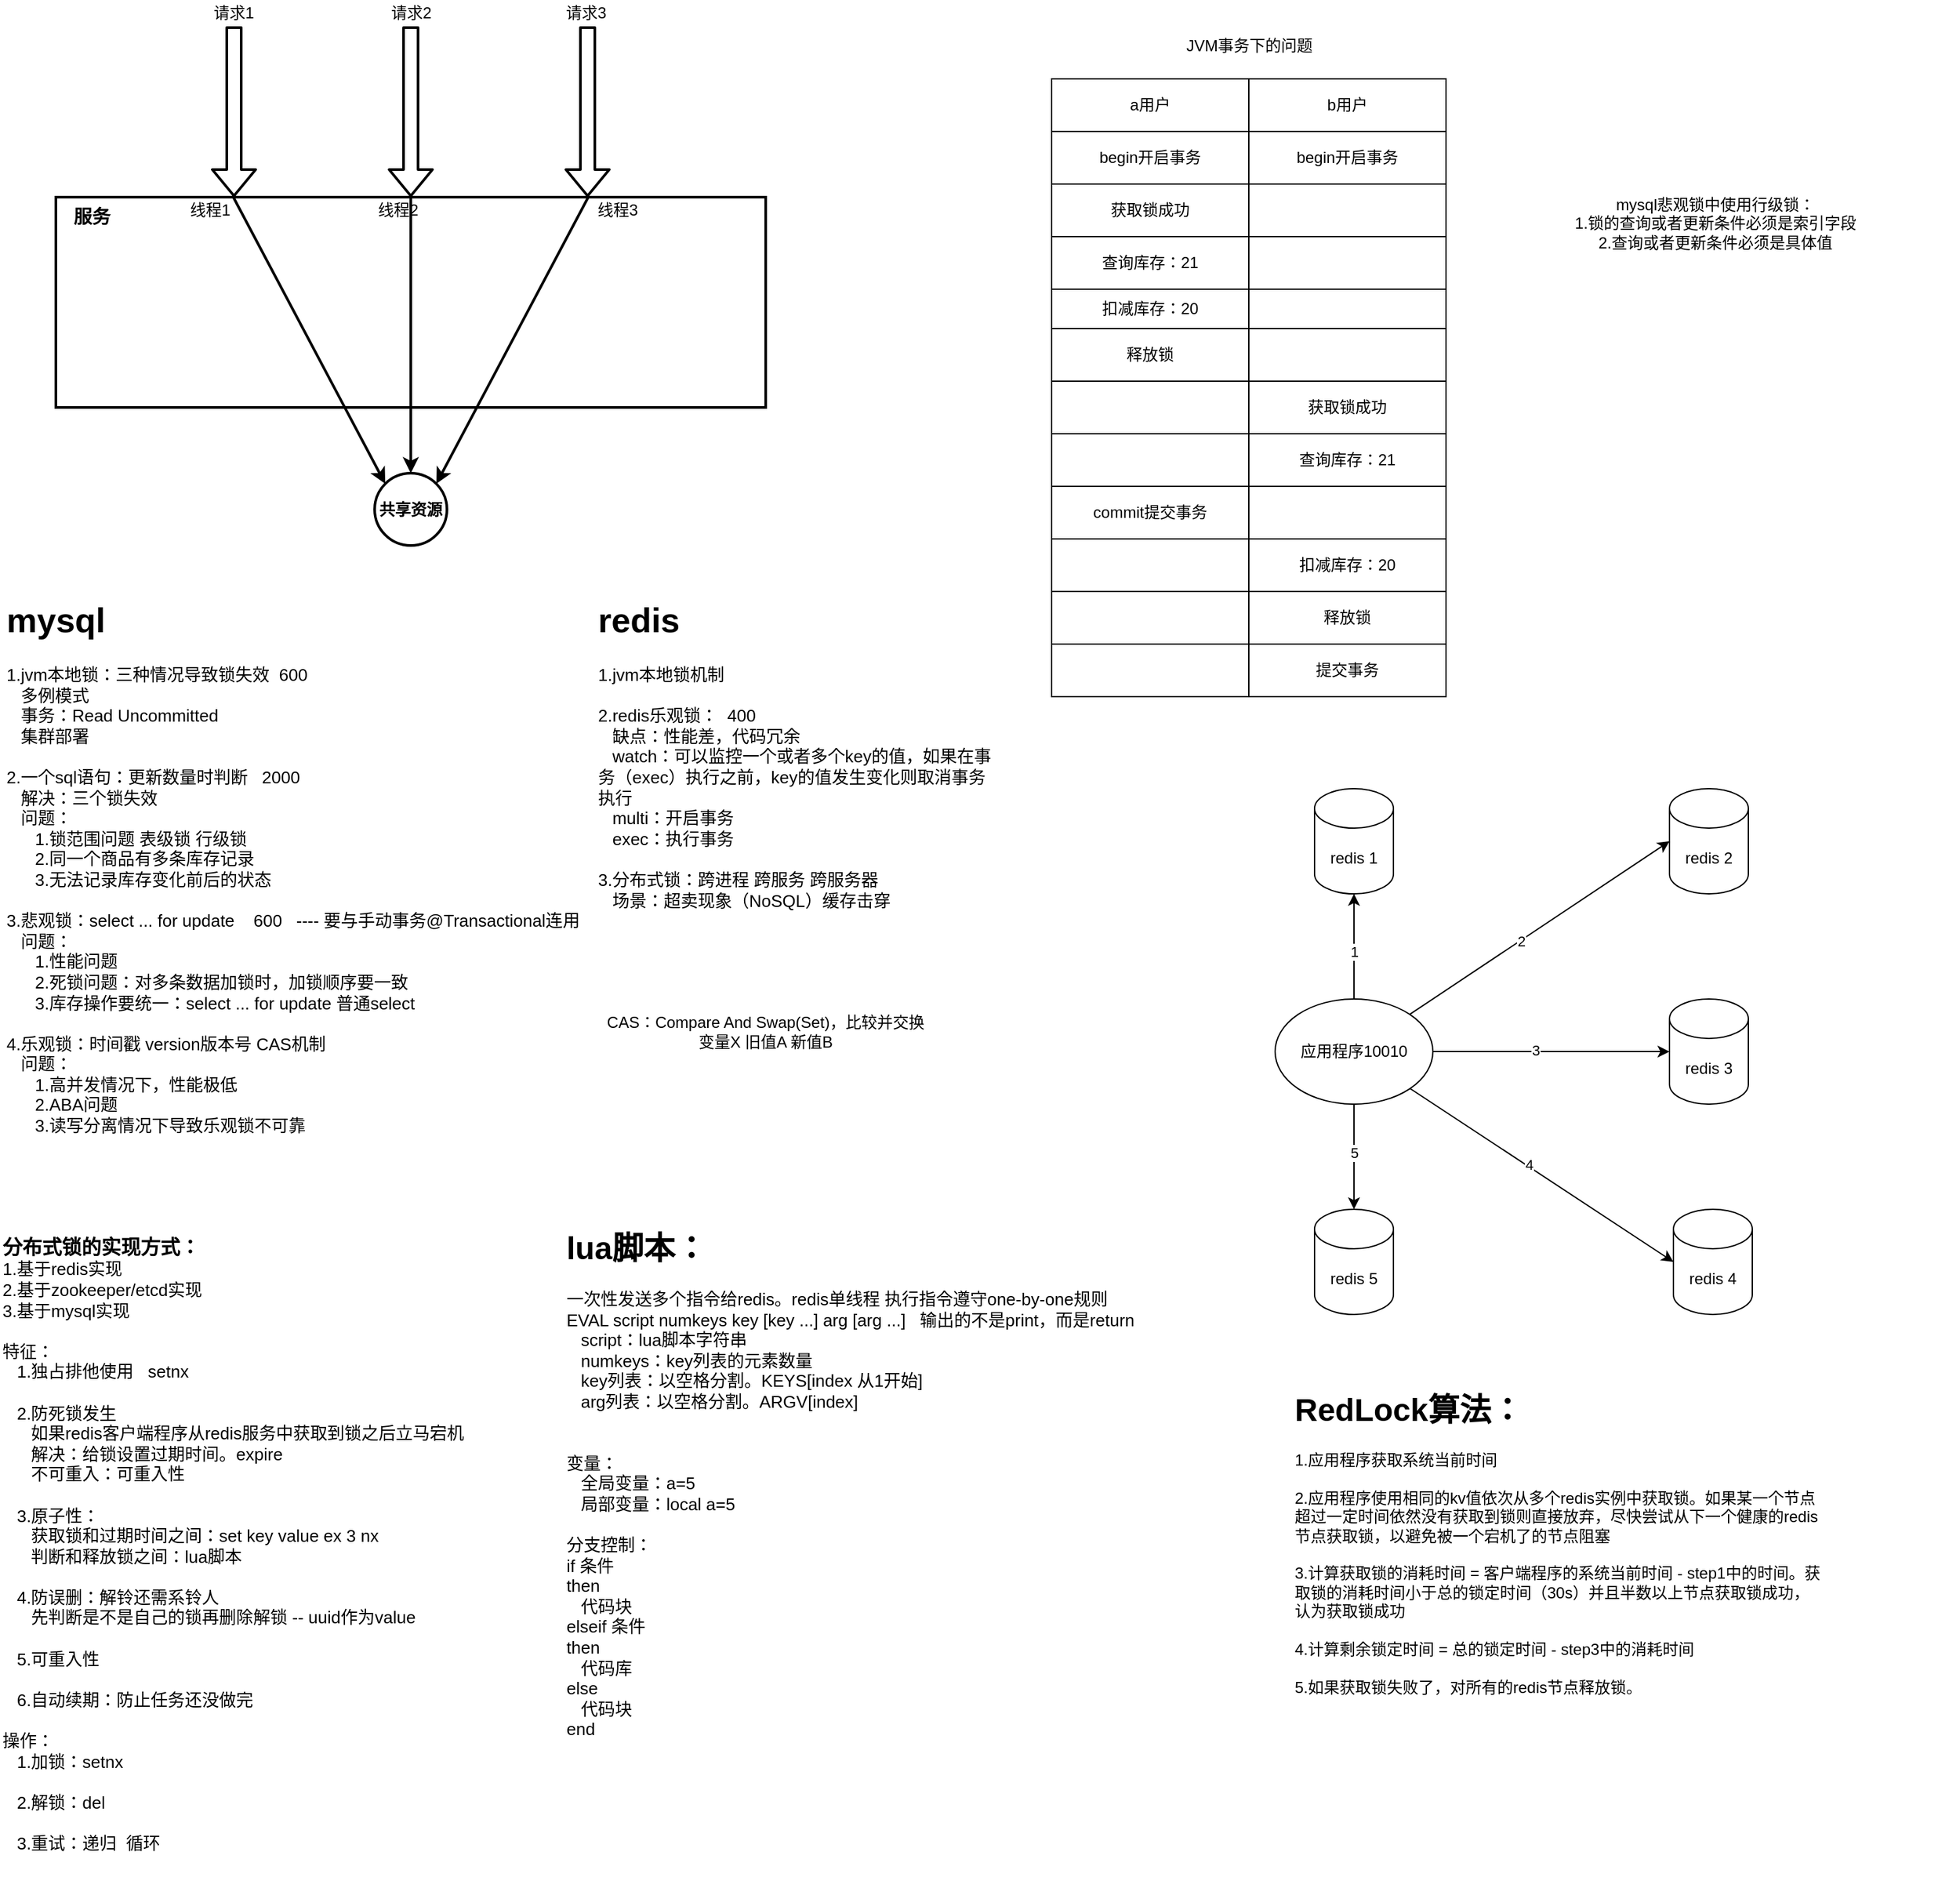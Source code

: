<mxfile version="22.1.11" type="github">
  <diagram id="WPpumHVSBpf7b6g2aD5Y" name="第 1 页">
    <mxGraphModel dx="1354" dy="658" grid="1" gridSize="10" guides="1" tooltips="1" connect="1" arrows="1" fold="1" page="1" pageScale="1" pageWidth="827" pageHeight="1169" math="0" shadow="0">
      <root>
        <mxCell id="0" />
        <mxCell id="1" parent="0" />
        <mxCell id="W4a2vQKBGaly0v2Z84Ry-1" value="" style="rounded=0;whiteSpace=wrap;html=1;strokeWidth=2;" parent="1" vertex="1">
          <mxGeometry x="122.5" y="180" width="540" height="160" as="geometry" />
        </mxCell>
        <mxCell id="W4a2vQKBGaly0v2Z84Ry-2" value="&lt;b&gt;共享资源&lt;/b&gt;" style="ellipse;whiteSpace=wrap;html=1;aspect=fixed;strokeWidth=2;" parent="1" vertex="1">
          <mxGeometry x="365" y="390" width="55" height="55" as="geometry" />
        </mxCell>
        <mxCell id="W4a2vQKBGaly0v2Z84Ry-6" value="" style="endArrow=classic;html=1;entryX=0;entryY=0;entryDx=0;entryDy=0;strokeWidth=2;exitX=0.25;exitY=0;exitDx=0;exitDy=0;" parent="1" source="W4a2vQKBGaly0v2Z84Ry-1" target="W4a2vQKBGaly0v2Z84Ry-2" edge="1">
          <mxGeometry width="50" height="50" relative="1" as="geometry">
            <mxPoint x="240" y="60" as="sourcePoint" />
            <mxPoint x="440" y="300" as="targetPoint" />
            <Array as="points" />
          </mxGeometry>
        </mxCell>
        <mxCell id="W4a2vQKBGaly0v2Z84Ry-7" value="" style="endArrow=classic;html=1;strokeWidth=2;exitX=0.5;exitY=0;exitDx=0;exitDy=0;" parent="1" target="W4a2vQKBGaly0v2Z84Ry-2" edge="1">
          <mxGeometry width="50" height="50" relative="1" as="geometry">
            <mxPoint x="392.5" y="180" as="sourcePoint" />
            <mxPoint x="392.5" y="285" as="targetPoint" />
          </mxGeometry>
        </mxCell>
        <mxCell id="W4a2vQKBGaly0v2Z84Ry-8" value="" style="endArrow=classic;html=1;entryX=1;entryY=0;entryDx=0;entryDy=0;strokeWidth=2;exitX=0.75;exitY=0;exitDx=0;exitDy=0;" parent="1" source="W4a2vQKBGaly0v2Z84Ry-1" target="W4a2vQKBGaly0v2Z84Ry-2" edge="1">
          <mxGeometry width="50" height="50" relative="1" as="geometry">
            <mxPoint x="540" y="60" as="sourcePoint" />
            <mxPoint x="410" y="260" as="targetPoint" />
          </mxGeometry>
        </mxCell>
        <mxCell id="W4a2vQKBGaly0v2Z84Ry-33" value="线程1" style="text;html=1;strokeColor=none;fillColor=none;align=center;verticalAlign=middle;whiteSpace=wrap;rounded=0;" parent="1" vertex="1">
          <mxGeometry x="220" y="180" width="40" height="20" as="geometry" />
        </mxCell>
        <mxCell id="W4a2vQKBGaly0v2Z84Ry-34" value="线程3" style="text;html=1;strokeColor=none;fillColor=none;align=center;verticalAlign=middle;whiteSpace=wrap;rounded=0;" parent="1" vertex="1">
          <mxGeometry x="530" y="180" width="40" height="20" as="geometry" />
        </mxCell>
        <mxCell id="W4a2vQKBGaly0v2Z84Ry-35" value="线程2" style="text;html=1;strokeColor=none;fillColor=none;align=center;verticalAlign=middle;whiteSpace=wrap;rounded=0;" parent="1" vertex="1">
          <mxGeometry x="362.5" y="180" width="40" height="20" as="geometry" />
        </mxCell>
        <mxCell id="W4a2vQKBGaly0v2Z84Ry-50" value="" style="shape=flexArrow;endArrow=classic;html=1;strokeWidth=2;entryX=1;entryY=0;entryDx=0;entryDy=0;" parent="1" edge="1">
          <mxGeometry width="50" height="50" relative="1" as="geometry">
            <mxPoint x="258" y="50" as="sourcePoint" />
            <mxPoint x="258" y="180" as="targetPoint" />
          </mxGeometry>
        </mxCell>
        <mxCell id="W4a2vQKBGaly0v2Z84Ry-51" value="" style="shape=flexArrow;endArrow=classic;html=1;strokeWidth=2;entryX=0.5;entryY=0;entryDx=0;entryDy=0;" parent="1" edge="1">
          <mxGeometry width="50" height="50" relative="1" as="geometry">
            <mxPoint x="392.5" y="50" as="sourcePoint" />
            <mxPoint x="392.5" y="180" as="targetPoint" />
          </mxGeometry>
        </mxCell>
        <mxCell id="W4a2vQKBGaly0v2Z84Ry-52" value="" style="shape=flexArrow;endArrow=classic;html=1;strokeWidth=2;entryX=0.5;entryY=0;entryDx=0;entryDy=0;" parent="1" edge="1">
          <mxGeometry width="50" height="50" relative="1" as="geometry">
            <mxPoint x="527" y="50" as="sourcePoint" />
            <mxPoint x="527" y="180" as="targetPoint" />
          </mxGeometry>
        </mxCell>
        <mxCell id="W4a2vQKBGaly0v2Z84Ry-53" value="请求1" style="text;html=1;strokeColor=none;fillColor=none;align=center;verticalAlign=middle;whiteSpace=wrap;rounded=0;" parent="1" vertex="1">
          <mxGeometry x="238" y="30" width="40" height="20" as="geometry" />
        </mxCell>
        <mxCell id="W4a2vQKBGaly0v2Z84Ry-54" value="请求2" style="text;html=1;strokeColor=none;fillColor=none;align=center;verticalAlign=middle;whiteSpace=wrap;rounded=0;" parent="1" vertex="1">
          <mxGeometry x="372.5" y="30" width="40" height="20" as="geometry" />
        </mxCell>
        <mxCell id="W4a2vQKBGaly0v2Z84Ry-55" value="请求3" style="text;html=1;strokeColor=none;fillColor=none;align=center;verticalAlign=middle;whiteSpace=wrap;rounded=0;" parent="1" vertex="1">
          <mxGeometry x="505.5" y="30" width="40" height="20" as="geometry" />
        </mxCell>
        <mxCell id="W4a2vQKBGaly0v2Z84Ry-58" value="&lt;font style=&quot;font-size: 14px&quot;&gt;&lt;b&gt;服务&lt;/b&gt;&lt;/font&gt;" style="text;html=1;strokeColor=none;fillColor=none;align=center;verticalAlign=middle;whiteSpace=wrap;rounded=0;" parent="1" vertex="1">
          <mxGeometry x="120" y="180" width="60" height="30" as="geometry" />
        </mxCell>
        <mxCell id="TfjjIyQU7C_TwdfaUHE4-138" value="&lt;h1&gt;mysql&lt;/h1&gt;&lt;div&gt;1.jvm本地锁：三种情况导致锁失效&amp;nbsp; 600&lt;/div&gt;&lt;div&gt;&amp;nbsp; &amp;nbsp;多例模式&lt;/div&gt;&lt;div&gt;&amp;nbsp; &amp;nbsp;事务：Read Uncommitted&lt;/div&gt;&lt;div&gt;&amp;nbsp; &amp;nbsp;集群部署&lt;/div&gt;&lt;div&gt;&lt;br&gt;&lt;/div&gt;&lt;div&gt;2.一个sql语句：更新数量时判断&amp;nbsp; &amp;nbsp;2000&lt;/div&gt;&lt;div&gt;&amp;nbsp; &amp;nbsp;解决：三个锁失效&lt;/div&gt;&lt;div&gt;&amp;nbsp; &amp;nbsp;问题：&lt;/div&gt;&lt;div&gt;&amp;nbsp; &amp;nbsp; &amp;nbsp; 1.锁范围问题 表级锁 行级锁&lt;/div&gt;&lt;div&gt;&amp;nbsp; &amp;nbsp; &amp;nbsp; 2.同一个商品有多条库存记录&lt;/div&gt;&lt;div&gt;&amp;nbsp; &amp;nbsp; &amp;nbsp; 3.无法记录库存变化前后的状态&lt;/div&gt;&lt;div&gt;&amp;nbsp;&lt;/div&gt;&lt;div&gt;3.悲观锁：select ... for update&amp;nbsp; &amp;nbsp; 600&amp;nbsp; &amp;nbsp;---- 要与手动事务@Transactional连&lt;span style=&quot;background-color: initial;&quot;&gt;用&lt;/span&gt;&lt;/div&gt;&lt;div&gt;&amp;nbsp; &amp;nbsp;问题：&lt;/div&gt;&lt;div&gt;&amp;nbsp; &amp;nbsp; &amp;nbsp; 1.性能问题&lt;/div&gt;&lt;div&gt;&amp;nbsp; &amp;nbsp; &amp;nbsp; 2.死锁问题：对多条数据加锁时，加锁顺序要一致&lt;/div&gt;&lt;div&gt;&amp;nbsp; &amp;nbsp; &amp;nbsp; 3.库存操作要统一：select ... for update 普通select&lt;/div&gt;&lt;div&gt;&lt;br&gt;&lt;/div&gt;&lt;div&gt;4.乐观锁：时间戳 version版本号 CAS机制&lt;/div&gt;&lt;div&gt;&amp;nbsp; &amp;nbsp;问题：&lt;/div&gt;&lt;div&gt;&amp;nbsp; &amp;nbsp; &amp;nbsp; 1.高并发情况下，性能极低&lt;/div&gt;&lt;div&gt;&amp;nbsp; &amp;nbsp; &amp;nbsp; 2.ABA问题&lt;/div&gt;&lt;div&gt;&amp;nbsp; &amp;nbsp; &amp;nbsp; 3.读写分离情况下导致乐观锁不可靠&lt;/div&gt;&lt;div&gt;&lt;br&gt;&lt;/div&gt;&lt;div&gt;&lt;br&gt;&lt;/div&gt;&lt;div&gt;&lt;br&gt;&lt;/div&gt;&lt;div&gt;&lt;br&gt;&lt;/div&gt;" style="text;html=1;strokeColor=none;fillColor=none;spacing=5;spacingTop=-20;whiteSpace=wrap;overflow=hidden;rounded=0;fontSize=13;" parent="1" vertex="1">
          <mxGeometry x="80" y="480" width="450" height="430" as="geometry" />
        </mxCell>
        <mxCell id="TfjjIyQU7C_TwdfaUHE4-139" value="&lt;h1&gt;redis&lt;/h1&gt;&lt;div&gt;1.jvm本地锁机制&lt;/div&gt;&lt;div&gt;&lt;br&gt;&lt;/div&gt;&lt;div&gt;2.redis乐观锁：&amp;nbsp; 400&lt;/div&gt;&lt;div&gt;&amp;nbsp; &amp;nbsp;缺点：性能差，代码冗余&lt;/div&gt;&lt;div&gt;&amp;nbsp; &amp;nbsp;watch：可以监控一个或者多个key的值，如果在事务（exec）执行之前，key的值发生变化则取消事务执行&lt;/div&gt;&lt;div&gt;&amp;nbsp; &amp;nbsp;multi：开启事务&amp;nbsp;&lt;/div&gt;&lt;div&gt;&amp;nbsp; &amp;nbsp;exec：执行事务&lt;/div&gt;&lt;div&gt;&lt;br&gt;&lt;/div&gt;&lt;div&gt;3.分布式锁：跨进程 跨服务 跨服务器&lt;/div&gt;&lt;div&gt;&amp;nbsp; &amp;nbsp;场景：超卖现象（NoSQL）缓存击穿&lt;/div&gt;&lt;div&gt;&lt;br&gt;&lt;/div&gt;" style="text;html=1;strokeColor=none;fillColor=none;spacing=5;spacingTop=-20;whiteSpace=wrap;overflow=hidden;rounded=0;fontSize=13;" parent="1" vertex="1">
          <mxGeometry x="530" y="480" width="310" height="260" as="geometry" />
        </mxCell>
        <mxCell id="TfjjIyQU7C_TwdfaUHE4-322" value="" style="shape=table;html=1;whiteSpace=wrap;startSize=0;container=1;collapsible=0;childLayout=tableLayout;" parent="1" vertex="1">
          <mxGeometry x="880" y="90" width="300" height="470" as="geometry" />
        </mxCell>
        <mxCell id="TfjjIyQU7C_TwdfaUHE4-323" value="" style="shape=partialRectangle;html=1;whiteSpace=wrap;collapsible=0;dropTarget=0;pointerEvents=0;fillColor=none;top=0;left=0;bottom=0;right=0;points=[[0,0.5],[1,0.5]];portConstraint=eastwest;" parent="TfjjIyQU7C_TwdfaUHE4-322" vertex="1">
          <mxGeometry width="300" height="40" as="geometry" />
        </mxCell>
        <mxCell id="TfjjIyQU7C_TwdfaUHE4-324" value="a用户" style="shape=partialRectangle;html=1;whiteSpace=wrap;connectable=0;overflow=hidden;fillColor=none;top=0;left=0;bottom=0;right=0;" parent="TfjjIyQU7C_TwdfaUHE4-323" vertex="1">
          <mxGeometry width="150" height="40" as="geometry">
            <mxRectangle width="150" height="40" as="alternateBounds" />
          </mxGeometry>
        </mxCell>
        <mxCell id="TfjjIyQU7C_TwdfaUHE4-325" value="b用户" style="shape=partialRectangle;html=1;whiteSpace=wrap;connectable=0;overflow=hidden;fillColor=none;top=0;left=0;bottom=0;right=0;" parent="TfjjIyQU7C_TwdfaUHE4-323" vertex="1">
          <mxGeometry x="150" width="150" height="40" as="geometry">
            <mxRectangle width="150" height="40" as="alternateBounds" />
          </mxGeometry>
        </mxCell>
        <mxCell id="TfjjIyQU7C_TwdfaUHE4-326" value="" style="shape=partialRectangle;html=1;whiteSpace=wrap;collapsible=0;dropTarget=0;pointerEvents=0;fillColor=none;top=0;left=0;bottom=0;right=0;points=[[0,0.5],[1,0.5]];portConstraint=eastwest;" parent="TfjjIyQU7C_TwdfaUHE4-322" vertex="1">
          <mxGeometry y="40" width="300" height="40" as="geometry" />
        </mxCell>
        <mxCell id="TfjjIyQU7C_TwdfaUHE4-327" value="begin开启事务" style="shape=partialRectangle;html=1;whiteSpace=wrap;connectable=0;overflow=hidden;fillColor=none;top=0;left=0;bottom=0;right=0;" parent="TfjjIyQU7C_TwdfaUHE4-326" vertex="1">
          <mxGeometry width="150" height="40" as="geometry">
            <mxRectangle width="150" height="40" as="alternateBounds" />
          </mxGeometry>
        </mxCell>
        <mxCell id="TfjjIyQU7C_TwdfaUHE4-328" value="&lt;span&gt;begin开启事务&lt;/span&gt;" style="shape=partialRectangle;html=1;whiteSpace=wrap;connectable=0;overflow=hidden;fillColor=none;top=0;left=0;bottom=0;right=0;" parent="TfjjIyQU7C_TwdfaUHE4-326" vertex="1">
          <mxGeometry x="150" width="150" height="40" as="geometry">
            <mxRectangle width="150" height="40" as="alternateBounds" />
          </mxGeometry>
        </mxCell>
        <mxCell id="TfjjIyQU7C_TwdfaUHE4-329" value="" style="shape=partialRectangle;html=1;whiteSpace=wrap;collapsible=0;dropTarget=0;pointerEvents=0;fillColor=none;top=0;left=0;bottom=0;right=0;points=[[0,0.5],[1,0.5]];portConstraint=eastwest;" parent="TfjjIyQU7C_TwdfaUHE4-322" vertex="1">
          <mxGeometry y="80" width="300" height="40" as="geometry" />
        </mxCell>
        <mxCell id="TfjjIyQU7C_TwdfaUHE4-330" value="获取锁成功" style="shape=partialRectangle;html=1;whiteSpace=wrap;connectable=0;overflow=hidden;fillColor=none;top=0;left=0;bottom=0;right=0;" parent="TfjjIyQU7C_TwdfaUHE4-329" vertex="1">
          <mxGeometry width="150" height="40" as="geometry">
            <mxRectangle width="150" height="40" as="alternateBounds" />
          </mxGeometry>
        </mxCell>
        <mxCell id="TfjjIyQU7C_TwdfaUHE4-331" value="" style="shape=partialRectangle;html=1;whiteSpace=wrap;connectable=0;overflow=hidden;fillColor=none;top=0;left=0;bottom=0;right=0;" parent="TfjjIyQU7C_TwdfaUHE4-329" vertex="1">
          <mxGeometry x="150" width="150" height="40" as="geometry">
            <mxRectangle width="150" height="40" as="alternateBounds" />
          </mxGeometry>
        </mxCell>
        <mxCell id="TfjjIyQU7C_TwdfaUHE4-332" value="" style="shape=partialRectangle;html=1;whiteSpace=wrap;collapsible=0;dropTarget=0;pointerEvents=0;fillColor=none;top=0;left=0;bottom=0;right=0;points=[[0,0.5],[1,0.5]];portConstraint=eastwest;" parent="TfjjIyQU7C_TwdfaUHE4-322" vertex="1">
          <mxGeometry y="120" width="300" height="40" as="geometry" />
        </mxCell>
        <mxCell id="TfjjIyQU7C_TwdfaUHE4-333" value="查询库存：21" style="shape=partialRectangle;html=1;whiteSpace=wrap;connectable=0;overflow=hidden;fillColor=none;top=0;left=0;bottom=0;right=0;" parent="TfjjIyQU7C_TwdfaUHE4-332" vertex="1">
          <mxGeometry width="150" height="40" as="geometry">
            <mxRectangle width="150" height="40" as="alternateBounds" />
          </mxGeometry>
        </mxCell>
        <mxCell id="TfjjIyQU7C_TwdfaUHE4-334" value="" style="shape=partialRectangle;html=1;whiteSpace=wrap;connectable=0;overflow=hidden;fillColor=none;top=0;left=0;bottom=0;right=0;" parent="TfjjIyQU7C_TwdfaUHE4-332" vertex="1">
          <mxGeometry x="150" width="150" height="40" as="geometry">
            <mxRectangle width="150" height="40" as="alternateBounds" />
          </mxGeometry>
        </mxCell>
        <mxCell id="TfjjIyQU7C_TwdfaUHE4-335" value="" style="shape=partialRectangle;html=1;whiteSpace=wrap;collapsible=0;dropTarget=0;pointerEvents=0;fillColor=none;top=0;left=0;bottom=0;right=0;points=[[0,0.5],[1,0.5]];portConstraint=eastwest;" parent="TfjjIyQU7C_TwdfaUHE4-322" vertex="1">
          <mxGeometry y="160" width="300" height="30" as="geometry" />
        </mxCell>
        <mxCell id="TfjjIyQU7C_TwdfaUHE4-336" value="扣减库存：20" style="shape=partialRectangle;html=1;whiteSpace=wrap;connectable=0;overflow=hidden;fillColor=none;top=0;left=0;bottom=0;right=0;" parent="TfjjIyQU7C_TwdfaUHE4-335" vertex="1">
          <mxGeometry width="150" height="30" as="geometry">
            <mxRectangle width="150" height="30" as="alternateBounds" />
          </mxGeometry>
        </mxCell>
        <mxCell id="TfjjIyQU7C_TwdfaUHE4-337" value="" style="shape=partialRectangle;html=1;whiteSpace=wrap;connectable=0;overflow=hidden;fillColor=none;top=0;left=0;bottom=0;right=0;" parent="TfjjIyQU7C_TwdfaUHE4-335" vertex="1">
          <mxGeometry x="150" width="150" height="30" as="geometry">
            <mxRectangle width="150" height="30" as="alternateBounds" />
          </mxGeometry>
        </mxCell>
        <mxCell id="TfjjIyQU7C_TwdfaUHE4-338" value="" style="shape=partialRectangle;html=1;whiteSpace=wrap;collapsible=0;dropTarget=0;pointerEvents=0;fillColor=none;top=0;left=0;bottom=0;right=0;points=[[0,0.5],[1,0.5]];portConstraint=eastwest;" parent="TfjjIyQU7C_TwdfaUHE4-322" vertex="1">
          <mxGeometry y="190" width="300" height="40" as="geometry" />
        </mxCell>
        <mxCell id="TfjjIyQU7C_TwdfaUHE4-339" value="释放锁" style="shape=partialRectangle;html=1;whiteSpace=wrap;connectable=0;overflow=hidden;fillColor=none;top=0;left=0;bottom=0;right=0;" parent="TfjjIyQU7C_TwdfaUHE4-338" vertex="1">
          <mxGeometry width="150" height="40" as="geometry">
            <mxRectangle width="150" height="40" as="alternateBounds" />
          </mxGeometry>
        </mxCell>
        <mxCell id="TfjjIyQU7C_TwdfaUHE4-340" value="" style="shape=partialRectangle;html=1;whiteSpace=wrap;connectable=0;overflow=hidden;fillColor=none;top=0;left=0;bottom=0;right=0;" parent="TfjjIyQU7C_TwdfaUHE4-338" vertex="1">
          <mxGeometry x="150" width="150" height="40" as="geometry">
            <mxRectangle width="150" height="40" as="alternateBounds" />
          </mxGeometry>
        </mxCell>
        <mxCell id="TfjjIyQU7C_TwdfaUHE4-341" value="" style="shape=partialRectangle;html=1;whiteSpace=wrap;collapsible=0;dropTarget=0;pointerEvents=0;fillColor=none;top=0;left=0;bottom=0;right=0;points=[[0,0.5],[1,0.5]];portConstraint=eastwest;" parent="TfjjIyQU7C_TwdfaUHE4-322" vertex="1">
          <mxGeometry y="230" width="300" height="40" as="geometry" />
        </mxCell>
        <mxCell id="TfjjIyQU7C_TwdfaUHE4-342" value="" style="shape=partialRectangle;html=1;whiteSpace=wrap;connectable=0;overflow=hidden;fillColor=none;top=0;left=0;bottom=0;right=0;" parent="TfjjIyQU7C_TwdfaUHE4-341" vertex="1">
          <mxGeometry width="150" height="40" as="geometry">
            <mxRectangle width="150" height="40" as="alternateBounds" />
          </mxGeometry>
        </mxCell>
        <mxCell id="TfjjIyQU7C_TwdfaUHE4-343" value="获取锁成功" style="shape=partialRectangle;html=1;whiteSpace=wrap;connectable=0;overflow=hidden;fillColor=none;top=0;left=0;bottom=0;right=0;" parent="TfjjIyQU7C_TwdfaUHE4-341" vertex="1">
          <mxGeometry x="150" width="150" height="40" as="geometry">
            <mxRectangle width="150" height="40" as="alternateBounds" />
          </mxGeometry>
        </mxCell>
        <mxCell id="TfjjIyQU7C_TwdfaUHE4-344" value="" style="shape=partialRectangle;html=1;whiteSpace=wrap;collapsible=0;dropTarget=0;pointerEvents=0;fillColor=none;top=0;left=0;bottom=0;right=0;points=[[0,0.5],[1,0.5]];portConstraint=eastwest;" parent="TfjjIyQU7C_TwdfaUHE4-322" vertex="1">
          <mxGeometry y="270" width="300" height="40" as="geometry" />
        </mxCell>
        <mxCell id="TfjjIyQU7C_TwdfaUHE4-345" value="" style="shape=partialRectangle;html=1;whiteSpace=wrap;connectable=0;overflow=hidden;fillColor=none;top=0;left=0;bottom=0;right=0;" parent="TfjjIyQU7C_TwdfaUHE4-344" vertex="1">
          <mxGeometry width="150" height="40" as="geometry">
            <mxRectangle width="150" height="40" as="alternateBounds" />
          </mxGeometry>
        </mxCell>
        <mxCell id="TfjjIyQU7C_TwdfaUHE4-346" value="查询库存：21" style="shape=partialRectangle;html=1;whiteSpace=wrap;connectable=0;overflow=hidden;fillColor=none;top=0;left=0;bottom=0;right=0;" parent="TfjjIyQU7C_TwdfaUHE4-344" vertex="1">
          <mxGeometry x="150" width="150" height="40" as="geometry">
            <mxRectangle width="150" height="40" as="alternateBounds" />
          </mxGeometry>
        </mxCell>
        <mxCell id="TfjjIyQU7C_TwdfaUHE4-347" value="" style="shape=partialRectangle;html=1;whiteSpace=wrap;collapsible=0;dropTarget=0;pointerEvents=0;fillColor=none;top=0;left=0;bottom=0;right=0;points=[[0,0.5],[1,0.5]];portConstraint=eastwest;" parent="TfjjIyQU7C_TwdfaUHE4-322" vertex="1">
          <mxGeometry y="310" width="300" height="40" as="geometry" />
        </mxCell>
        <mxCell id="TfjjIyQU7C_TwdfaUHE4-348" value="commit提交事务" style="shape=partialRectangle;html=1;whiteSpace=wrap;connectable=0;overflow=hidden;fillColor=none;top=0;left=0;bottom=0;right=0;" parent="TfjjIyQU7C_TwdfaUHE4-347" vertex="1">
          <mxGeometry width="150" height="40" as="geometry">
            <mxRectangle width="150" height="40" as="alternateBounds" />
          </mxGeometry>
        </mxCell>
        <mxCell id="TfjjIyQU7C_TwdfaUHE4-349" value="" style="shape=partialRectangle;html=1;whiteSpace=wrap;connectable=0;overflow=hidden;fillColor=none;top=0;left=0;bottom=0;right=0;" parent="TfjjIyQU7C_TwdfaUHE4-347" vertex="1">
          <mxGeometry x="150" width="150" height="40" as="geometry">
            <mxRectangle width="150" height="40" as="alternateBounds" />
          </mxGeometry>
        </mxCell>
        <mxCell id="TfjjIyQU7C_TwdfaUHE4-350" value="" style="shape=partialRectangle;html=1;whiteSpace=wrap;collapsible=0;dropTarget=0;pointerEvents=0;fillColor=none;top=0;left=0;bottom=0;right=0;points=[[0,0.5],[1,0.5]];portConstraint=eastwest;" parent="TfjjIyQU7C_TwdfaUHE4-322" vertex="1">
          <mxGeometry y="350" width="300" height="40" as="geometry" />
        </mxCell>
        <mxCell id="TfjjIyQU7C_TwdfaUHE4-351" value="" style="shape=partialRectangle;html=1;whiteSpace=wrap;connectable=0;overflow=hidden;fillColor=none;top=0;left=0;bottom=0;right=0;" parent="TfjjIyQU7C_TwdfaUHE4-350" vertex="1">
          <mxGeometry width="150" height="40" as="geometry">
            <mxRectangle width="150" height="40" as="alternateBounds" />
          </mxGeometry>
        </mxCell>
        <mxCell id="TfjjIyQU7C_TwdfaUHE4-352" value="扣减库存：20" style="shape=partialRectangle;html=1;whiteSpace=wrap;connectable=0;overflow=hidden;fillColor=none;top=0;left=0;bottom=0;right=0;" parent="TfjjIyQU7C_TwdfaUHE4-350" vertex="1">
          <mxGeometry x="150" width="150" height="40" as="geometry">
            <mxRectangle width="150" height="40" as="alternateBounds" />
          </mxGeometry>
        </mxCell>
        <mxCell id="TfjjIyQU7C_TwdfaUHE4-353" value="" style="shape=partialRectangle;html=1;whiteSpace=wrap;collapsible=0;dropTarget=0;pointerEvents=0;fillColor=none;top=0;left=0;bottom=0;right=0;points=[[0,0.5],[1,0.5]];portConstraint=eastwest;" parent="TfjjIyQU7C_TwdfaUHE4-322" vertex="1">
          <mxGeometry y="390" width="300" height="40" as="geometry" />
        </mxCell>
        <mxCell id="TfjjIyQU7C_TwdfaUHE4-354" value="" style="shape=partialRectangle;html=1;whiteSpace=wrap;connectable=0;overflow=hidden;fillColor=none;top=0;left=0;bottom=0;right=0;" parent="TfjjIyQU7C_TwdfaUHE4-353" vertex="1">
          <mxGeometry width="150" height="40" as="geometry">
            <mxRectangle width="150" height="40" as="alternateBounds" />
          </mxGeometry>
        </mxCell>
        <mxCell id="TfjjIyQU7C_TwdfaUHE4-355" value="释放锁" style="shape=partialRectangle;html=1;whiteSpace=wrap;connectable=0;overflow=hidden;fillColor=none;top=0;left=0;bottom=0;right=0;" parent="TfjjIyQU7C_TwdfaUHE4-353" vertex="1">
          <mxGeometry x="150" width="150" height="40" as="geometry">
            <mxRectangle width="150" height="40" as="alternateBounds" />
          </mxGeometry>
        </mxCell>
        <mxCell id="TfjjIyQU7C_TwdfaUHE4-356" value="" style="shape=partialRectangle;html=1;whiteSpace=wrap;collapsible=0;dropTarget=0;pointerEvents=0;fillColor=none;top=0;left=0;bottom=0;right=0;points=[[0,0.5],[1,0.5]];portConstraint=eastwest;" parent="TfjjIyQU7C_TwdfaUHE4-322" vertex="1">
          <mxGeometry y="430" width="300" height="40" as="geometry" />
        </mxCell>
        <mxCell id="TfjjIyQU7C_TwdfaUHE4-357" value="" style="shape=partialRectangle;html=1;whiteSpace=wrap;connectable=0;overflow=hidden;fillColor=none;top=0;left=0;bottom=0;right=0;" parent="TfjjIyQU7C_TwdfaUHE4-356" vertex="1">
          <mxGeometry width="150" height="40" as="geometry">
            <mxRectangle width="150" height="40" as="alternateBounds" />
          </mxGeometry>
        </mxCell>
        <mxCell id="TfjjIyQU7C_TwdfaUHE4-358" value="提交事务" style="shape=partialRectangle;html=1;whiteSpace=wrap;connectable=0;overflow=hidden;fillColor=none;top=0;left=0;bottom=0;right=0;" parent="TfjjIyQU7C_TwdfaUHE4-356" vertex="1">
          <mxGeometry x="150" width="150" height="40" as="geometry">
            <mxRectangle width="150" height="40" as="alternateBounds" />
          </mxGeometry>
        </mxCell>
        <mxCell id="VDgrpdzoqftGHSirvYtM-3" value="mysql悲观锁中使用行级锁：&lt;br&gt;1.锁的查询或者更新条件必须是索引字段&lt;br&gt;2.查询或者更新条件必须是具体值" style="text;html=1;strokeColor=none;fillColor=none;align=center;verticalAlign=middle;whiteSpace=wrap;rounded=0;" parent="1" vertex="1">
          <mxGeometry x="1200" y="150" width="370" height="100" as="geometry" />
        </mxCell>
        <mxCell id="JHCClQ9NFvO-jZsPsxuV-1" value="CAS：Compare And Swap(Set)，比较并交换&lt;br&gt;变量X 旧值A 新值B" style="text;html=1;strokeColor=none;fillColor=none;align=center;verticalAlign=middle;whiteSpace=wrap;rounded=0;" parent="1" vertex="1">
          <mxGeometry x="520" y="770" width="285" height="90" as="geometry" />
        </mxCell>
        <mxCell id="GOgLnW15UU_rsP0VfvDs-3" value="&lt;b&gt;&lt;font style=&quot;font-size: 15px;&quot;&gt;分布式锁的实现方式：&lt;/font&gt;&lt;/b&gt;&lt;br&gt;1.基于redis实现&lt;br&gt;2.基于zookeeper/etcd实现&lt;br&gt;3.基于mysql实现&lt;br&gt;&lt;br&gt;特征：&lt;br&gt;&amp;nbsp; &amp;nbsp;1.独占排他使用&amp;nbsp; &amp;nbsp;setnx&lt;br&gt;&lt;br&gt;&amp;nbsp; &amp;nbsp;2.防死锁发生&lt;br&gt;&amp;nbsp; &amp;nbsp; &amp;nbsp; 如果redis客户端程序从redis服务中获取到锁之后立马宕机&lt;br&gt;&amp;nbsp; &amp;nbsp; &amp;nbsp; 解决：给锁设置过期时间。expire&lt;br&gt;&amp;nbsp; &amp;nbsp; &amp;nbsp; 不可重入：可重入性&lt;br&gt;&lt;br&gt;&amp;nbsp; &amp;nbsp;3.原子性：&lt;br&gt;&amp;nbsp; &amp;nbsp; &amp;nbsp; 获取锁和过期时间之间：set key value ex 3 nx&lt;br&gt;&amp;nbsp; &amp;nbsp; &amp;nbsp; 判断和释放锁之间：lua脚本&lt;br&gt;&lt;br&gt;&amp;nbsp; &amp;nbsp;4.防误删：解铃还需系铃人&lt;br&gt;&amp;nbsp; &amp;nbsp; &amp;nbsp; 先判断是不是自己的锁再删除解锁 -- uuid作为value&lt;br&gt;&lt;br&gt;&amp;nbsp; &amp;nbsp;5.可重入性&lt;br&gt;&lt;br&gt;&amp;nbsp; &amp;nbsp;6.自动续期：防止任务还没做完&lt;br&gt;&lt;br&gt;操作：&lt;br&gt;&amp;nbsp; &amp;nbsp;1.加锁：setnx&lt;br&gt;&lt;br&gt;&amp;nbsp; &amp;nbsp;2.解锁：del&lt;br&gt;&lt;br&gt;&amp;nbsp; &amp;nbsp;3.重试：递归&amp;nbsp; 循环" style="text;html=1;strokeColor=none;fillColor=none;align=left;verticalAlign=middle;whiteSpace=wrap;rounded=0;fontSize=13;" parent="1" vertex="1">
          <mxGeometry x="80" y="950" width="390" height="510" as="geometry" />
        </mxCell>
        <mxCell id="R58Mf-FQMzFDL8tynt46-46" value="&lt;h1&gt;lua脚本：&lt;/h1&gt;&lt;div&gt;&lt;font style=&quot;font-size: 13px&quot;&gt;一次性发送多个指令给redis。redis单线程 执行指令遵守one-by-one规则&lt;/font&gt;&lt;/div&gt;&lt;div&gt;&lt;font style=&quot;font-size: 13px&quot;&gt;EVAL script numkeys key [key ...] arg [arg ...]&amp;nbsp; &amp;nbsp;输出的不是print，而是return&lt;/font&gt;&lt;br&gt;&lt;/div&gt;&lt;div&gt;&lt;font style=&quot;font-size: 13px&quot;&gt;&amp;nbsp; &amp;nbsp;script：lua脚本字符串&lt;/font&gt;&lt;/div&gt;&lt;div&gt;&lt;font style=&quot;font-size: 13px&quot;&gt;&amp;nbsp; &amp;nbsp;numkeys：key列表的元素数量&lt;/font&gt;&lt;/div&gt;&lt;div&gt;&lt;font style=&quot;font-size: 13px&quot;&gt;&amp;nbsp; &amp;nbsp;key列表：以空格分割。KEYS[index 从1开始]&lt;/font&gt;&lt;/div&gt;&lt;div&gt;&lt;font style=&quot;font-size: 13px&quot;&gt;&amp;nbsp; &amp;nbsp;arg列表：以空格分割。ARGV[index]&lt;/font&gt;&lt;/div&gt;&lt;div&gt;&lt;font style=&quot;font-size: 13px&quot;&gt;&lt;br&gt;&lt;/font&gt;&lt;/div&gt;&lt;div&gt;&lt;font style=&quot;font-size: 13px&quot;&gt;&lt;br&gt;&lt;/font&gt;&lt;/div&gt;&lt;div&gt;&lt;font style=&quot;font-size: 13px&quot;&gt;变量：&lt;/font&gt;&lt;/div&gt;&lt;div&gt;&lt;font style=&quot;font-size: 13px&quot;&gt;&amp;nbsp; &amp;nbsp;全局变量：a=5&lt;/font&gt;&lt;/div&gt;&lt;div&gt;&lt;font style=&quot;font-size: 13px&quot;&gt;&amp;nbsp; &amp;nbsp;局部变量：local a=5&lt;/font&gt;&lt;/div&gt;&lt;div&gt;&lt;font style=&quot;font-size: 13px&quot;&gt;&lt;br&gt;&lt;/font&gt;&lt;/div&gt;&lt;div&gt;&lt;span style=&quot;font-size: 13px&quot;&gt;分支控制：&lt;/span&gt;&lt;/div&gt;&lt;div&gt;&lt;span style=&quot;font-size: 13px&quot;&gt;if 条件&lt;/span&gt;&lt;/div&gt;&lt;div&gt;&lt;span style=&quot;font-size: 13px&quot;&gt;then&lt;/span&gt;&lt;/div&gt;&lt;div&gt;&lt;span style=&quot;font-size: 13px&quot;&gt;&amp;nbsp; &amp;nbsp;代码块&lt;/span&gt;&lt;/div&gt;&lt;div&gt;&lt;span style=&quot;font-size: 13px&quot;&gt;elseif 条件&lt;/span&gt;&lt;/div&gt;&lt;div&gt;&lt;span style=&quot;font-size: 13px&quot;&gt;then&lt;/span&gt;&lt;/div&gt;&lt;div&gt;&lt;span style=&quot;font-size: 13px&quot;&gt;&amp;nbsp; &amp;nbsp;代码库&lt;/span&gt;&lt;/div&gt;&lt;div&gt;&lt;span style=&quot;font-size: 13px&quot;&gt;else&lt;/span&gt;&lt;/div&gt;&lt;div&gt;&lt;span style=&quot;font-size: 13px&quot;&gt;&amp;nbsp; &amp;nbsp;代码块&lt;/span&gt;&lt;/div&gt;&lt;div&gt;&lt;span style=&quot;font-size: 13px&quot;&gt;end&lt;/span&gt;&lt;/div&gt;" style="text;html=1;strokeColor=none;fillColor=none;spacing=5;spacingTop=-20;whiteSpace=wrap;overflow=hidden;rounded=0;" parent="1" vertex="1">
          <mxGeometry x="505.5" y="960" width="460" height="440" as="geometry" />
        </mxCell>
        <mxCell id="d8p1qoNOHxy499OuAT-9-7" style="rounded=0;orthogonalLoop=1;jettySize=auto;html=1;entryX=0.5;entryY=1;entryDx=0;entryDy=0;entryPerimeter=0;" parent="1" source="d8p1qoNOHxy499OuAT-9-1" target="d8p1qoNOHxy499OuAT-9-2" edge="1">
          <mxGeometry relative="1" as="geometry" />
        </mxCell>
        <mxCell id="1xdVspnUzJqNkF1Fo6d5-6" value="1" style="edgeLabel;html=1;align=center;verticalAlign=middle;resizable=0;points=[];" parent="d8p1qoNOHxy499OuAT-9-7" vertex="1" connectable="0">
          <mxGeometry x="-0.084" relative="1" as="geometry">
            <mxPoint as="offset" />
          </mxGeometry>
        </mxCell>
        <mxCell id="d8p1qoNOHxy499OuAT-9-8" style="edgeStyle=none;rounded=0;orthogonalLoop=1;jettySize=auto;html=1;entryX=0;entryY=0.5;entryDx=0;entryDy=0;entryPerimeter=0;" parent="1" source="d8p1qoNOHxy499OuAT-9-1" target="d8p1qoNOHxy499OuAT-9-3" edge="1">
          <mxGeometry relative="1" as="geometry" />
        </mxCell>
        <mxCell id="1xdVspnUzJqNkF1Fo6d5-7" value="2" style="edgeLabel;html=1;align=center;verticalAlign=middle;resizable=0;points=[];" parent="d8p1qoNOHxy499OuAT-9-8" vertex="1" connectable="0">
          <mxGeometry x="-0.146" relative="1" as="geometry">
            <mxPoint as="offset" />
          </mxGeometry>
        </mxCell>
        <mxCell id="d8p1qoNOHxy499OuAT-9-9" style="edgeStyle=none;rounded=0;orthogonalLoop=1;jettySize=auto;html=1;entryX=0;entryY=0.5;entryDx=0;entryDy=0;entryPerimeter=0;" parent="1" source="d8p1qoNOHxy499OuAT-9-1" target="d8p1qoNOHxy499OuAT-9-4" edge="1">
          <mxGeometry relative="1" as="geometry" />
        </mxCell>
        <mxCell id="1xdVspnUzJqNkF1Fo6d5-8" value="3" style="edgeLabel;html=1;align=center;verticalAlign=middle;resizable=0;points=[];" parent="d8p1qoNOHxy499OuAT-9-9" vertex="1" connectable="0">
          <mxGeometry x="-0.131" y="1" relative="1" as="geometry">
            <mxPoint as="offset" />
          </mxGeometry>
        </mxCell>
        <mxCell id="d8p1qoNOHxy499OuAT-9-10" style="edgeStyle=none;rounded=0;orthogonalLoop=1;jettySize=auto;html=1;entryX=0;entryY=0.5;entryDx=0;entryDy=0;entryPerimeter=0;" parent="1" source="d8p1qoNOHxy499OuAT-9-1" target="d8p1qoNOHxy499OuAT-9-6" edge="1">
          <mxGeometry relative="1" as="geometry" />
        </mxCell>
        <mxCell id="1xdVspnUzJqNkF1Fo6d5-9" value="4" style="edgeLabel;html=1;align=center;verticalAlign=middle;resizable=0;points=[];" parent="d8p1qoNOHxy499OuAT-9-10" vertex="1" connectable="0">
          <mxGeometry x="-0.108" y="1" relative="1" as="geometry">
            <mxPoint as="offset" />
          </mxGeometry>
        </mxCell>
        <mxCell id="d8p1qoNOHxy499OuAT-9-11" style="edgeStyle=none;rounded=0;orthogonalLoop=1;jettySize=auto;html=1;" parent="1" source="d8p1qoNOHxy499OuAT-9-1" target="d8p1qoNOHxy499OuAT-9-5" edge="1">
          <mxGeometry relative="1" as="geometry" />
        </mxCell>
        <mxCell id="1xdVspnUzJqNkF1Fo6d5-10" value="5" style="edgeLabel;html=1;align=center;verticalAlign=middle;resizable=0;points=[];" parent="d8p1qoNOHxy499OuAT-9-11" vertex="1" connectable="0">
          <mxGeometry x="-0.074" relative="1" as="geometry">
            <mxPoint as="offset" />
          </mxGeometry>
        </mxCell>
        <mxCell id="d8p1qoNOHxy499OuAT-9-1" value="应用程序10010" style="ellipse;whiteSpace=wrap;html=1;" parent="1" vertex="1">
          <mxGeometry x="1050" y="790" width="120" height="80" as="geometry" />
        </mxCell>
        <mxCell id="d8p1qoNOHxy499OuAT-9-2" value="redis 1" style="shape=cylinder3;whiteSpace=wrap;html=1;boundedLbl=1;backgroundOutline=1;size=15;" parent="1" vertex="1">
          <mxGeometry x="1080" y="630" width="60" height="80" as="geometry" />
        </mxCell>
        <mxCell id="d8p1qoNOHxy499OuAT-9-3" value="&lt;span&gt;redis 2&lt;/span&gt;" style="shape=cylinder3;whiteSpace=wrap;html=1;boundedLbl=1;backgroundOutline=1;size=15;" parent="1" vertex="1">
          <mxGeometry x="1350" y="630" width="60" height="80" as="geometry" />
        </mxCell>
        <mxCell id="d8p1qoNOHxy499OuAT-9-4" value="&lt;span&gt;redis 3&lt;/span&gt;" style="shape=cylinder3;whiteSpace=wrap;html=1;boundedLbl=1;backgroundOutline=1;size=15;" parent="1" vertex="1">
          <mxGeometry x="1350" y="790" width="60" height="80" as="geometry" />
        </mxCell>
        <mxCell id="d8p1qoNOHxy499OuAT-9-5" value="&lt;span&gt;redis 5&lt;/span&gt;" style="shape=cylinder3;whiteSpace=wrap;html=1;boundedLbl=1;backgroundOutline=1;size=15;" parent="1" vertex="1">
          <mxGeometry x="1080" y="950" width="60" height="80" as="geometry" />
        </mxCell>
        <mxCell id="d8p1qoNOHxy499OuAT-9-6" value="&lt;span&gt;redis 4&lt;/span&gt;" style="shape=cylinder3;whiteSpace=wrap;html=1;boundedLbl=1;backgroundOutline=1;size=15;" parent="1" vertex="1">
          <mxGeometry x="1353" y="950" width="60" height="80" as="geometry" />
        </mxCell>
        <mxCell id="1xdVspnUzJqNkF1Fo6d5-19" value="&lt;h1&gt;RedLock算法：&lt;/h1&gt;&lt;div&gt;1.应用程序获取系统当前时间&lt;/div&gt;&lt;div&gt;&lt;br&gt;&lt;/div&gt;&lt;div&gt;2.应用程序使用相同的kv值依次从多个redis实例中获取锁。如果某一个节点超过一定时间依然没有获取到锁则直接放弃，尽快尝试从下一个健康的redis节点获取锁，以避免被一个宕机了的节点阻塞&lt;/div&gt;&lt;div&gt;&lt;br&gt;&lt;/div&gt;&lt;div&gt;3.计算获取锁的消耗时间 = 客户端程序的系统当前时间 - step1中的时间。获取锁的消耗时间小于总的锁定时间（30s）并且半数以上节点获取锁成功，认为获取锁成功&lt;/div&gt;&lt;div&gt;&lt;br&gt;&lt;/div&gt;&lt;div&gt;4.计算剩余锁定时间 = 总的锁定时间 - step3中的消耗时间&lt;/div&gt;&lt;div&gt;&lt;br&gt;&lt;/div&gt;&lt;div&gt;5.如果获取锁失败了，对所有的redis节点释放锁。&lt;/div&gt;" style="text;html=1;strokeColor=none;fillColor=none;spacing=5;spacingTop=-20;whiteSpace=wrap;overflow=hidden;rounded=0;" parent="1" vertex="1">
          <mxGeometry x="1060" y="1082.5" width="410" height="265" as="geometry" />
        </mxCell>
        <mxCell id="1GLSwiAnfHxufO6Ci8F7-11" value="JVM事务下的问题" style="text;html=1;align=center;verticalAlign=middle;resizable=0;points=[];autosize=1;strokeColor=none;fillColor=none;" parent="1" vertex="1">
          <mxGeometry x="970" y="50" width="120" height="30" as="geometry" />
        </mxCell>
      </root>
    </mxGraphModel>
  </diagram>
</mxfile>
